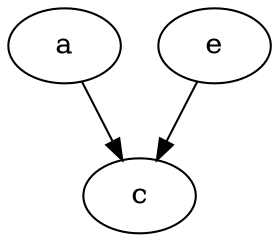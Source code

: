 digraph  example {
a[ Weight =1];

e[ Weight =2];
e -> c [ Weight =5];

c[ Weight =10];
a -> c[ Weight =5];
}

